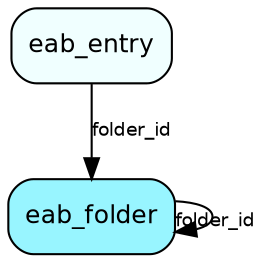 digraph eab_folder  {
node [shape = box style="rounded, filled" fontname = "Helvetica" fontsize = "12" ]
edge [fontname = "Helvetica" fontsize = "9"]

eab_folder[fillcolor = "cadetblue1"]
eab_entry[fillcolor = "azure1"]
eab_folder -> eab_folder [headlabel = "folder_id"]
eab_entry -> eab_folder [label = "folder_id"]
}
